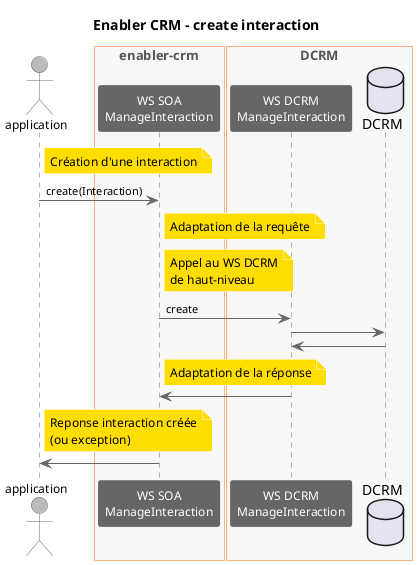 @startuml

skinparam sequence {

            ArrowColor #666666
            ArrowFontSize 11
            ActorBorderColor #666666
            ActorBackgroundColor #BBBBBB
            ActorFontColor black
            ActorFontSize 12
            ActorFontName Arial

            ArrowFontColor Black
            LifeLineBorderColor #666666
            LifeLineBackgroundColor #F7F7F7

            BoxBackgroundColor #F7F7F7
            BoxBorderColor #FF6600
            BoxFontName Arial
            BoxFontSize 12
            BoxFontColor #555555

            ParticipantBorderColor #666666
            ParticipantBackgroundColor #666666
            ParticipantFontName Arial
            ParticipantFontSize 12
            ParticipantFontColor white

            TitleFontSize 12
            GroupFontSize 11
            GroupHeaderFontSize 11
            DividerFontSize 11
}

skinparam noteBackgroundColor #FEDE00
skinparam noteFontSize 12
skinparam noteFontName Arial
skinparam noteFontColor black
skinparam noteBorderColor white

title Enabler CRM - create interaction

Actor application

box "enabler-crm"
participant "WS SOA\nManageInteraction" as ManageInteraction
end box

box "DCRM"
participant "WS DCRM\nManageInteraction" as ManageInteractionDCRM
database DCRM as DBDCRM
end box

note right of application
Création d'une interaction
end note

application -> ManageInteraction : create(Interaction)

note right of ManageInteraction
Adaptation de la requête
end note

note right of ManageInteraction
Appel au WS DCRM
de haut-niveau
end note

ManageInteraction ->  ManageInteractionDCRM : create
ManageInteractionDCRM -> DBDCRM
ManageInteractionDCRM <- DBDCRM

note right of ManageInteraction
Adaptation de la réponse
end note

ManageInteraction <- ManageInteractionDCRM

note right of application
Reponse interaction créée
(ou exception)
end note

application <- ManageInteraction

@enduml
